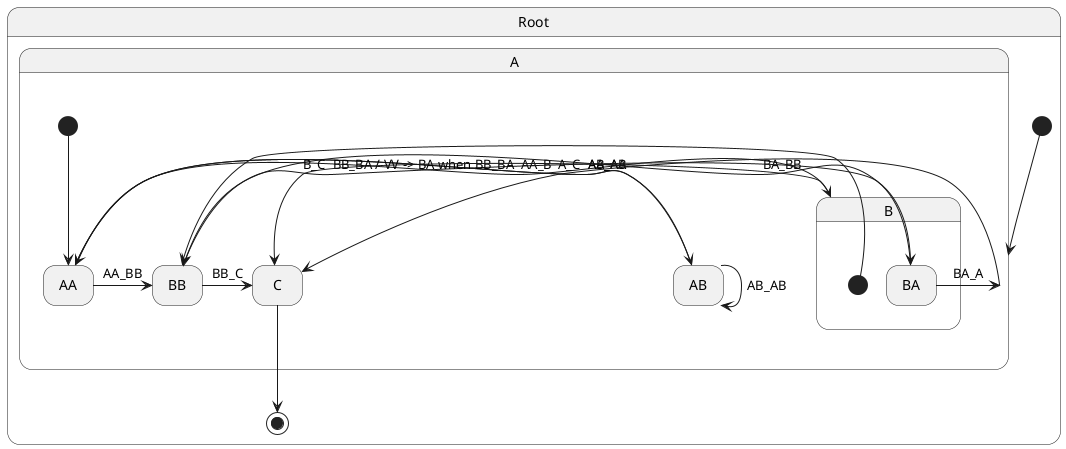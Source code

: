@startuml
hide empty description

state Root {
    [*] --> A
    state A {
        [*] --> AA
        state AA
        AA -> AB : AA_AB
        AA -> B : AA_B
        AA -> BB : AA_BB

        state AB
        AB -> AA : AB_AA
        AB -> AB : AB_AB

        A -> C : A_C
}

    state B {
        state BA
        BA -> A : BA_A
        BA -> BB : BA_BB

        [*] --> BB
        state BB
        BB -> BA : BB_BA / VV -> BA when BB_BA
        BB -> C : BB_C

        B -> C : B_C
}

    state C
    C --> [*]

}


@enduml
